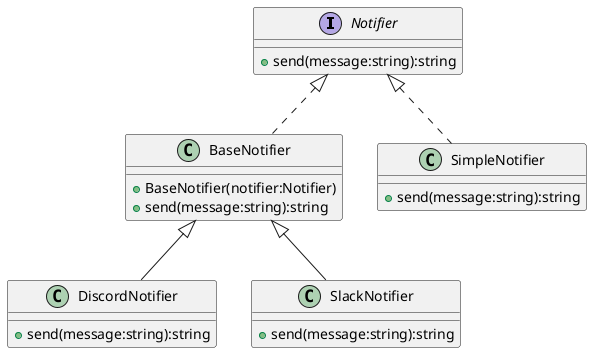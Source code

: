 @startuml

interface Notifier{
    +send(message:string):string
}

class BaseNotifier{
    +BaseNotifier(notifier:Notifier)
    +send(message:string):string
}

class SimpleNotifier{
    +send(message:string):string
}

class DiscordNotifier{
    +send(message:string):string
}
class SlackNotifier{
    +send(message:string):string
}

Notifier <|.. BaseNotifier
Notifier <|.. SimpleNotifier
BaseNotifier <|-- SlackNotifier
BaseNotifier <|-- DiscordNotifier


@enduml

